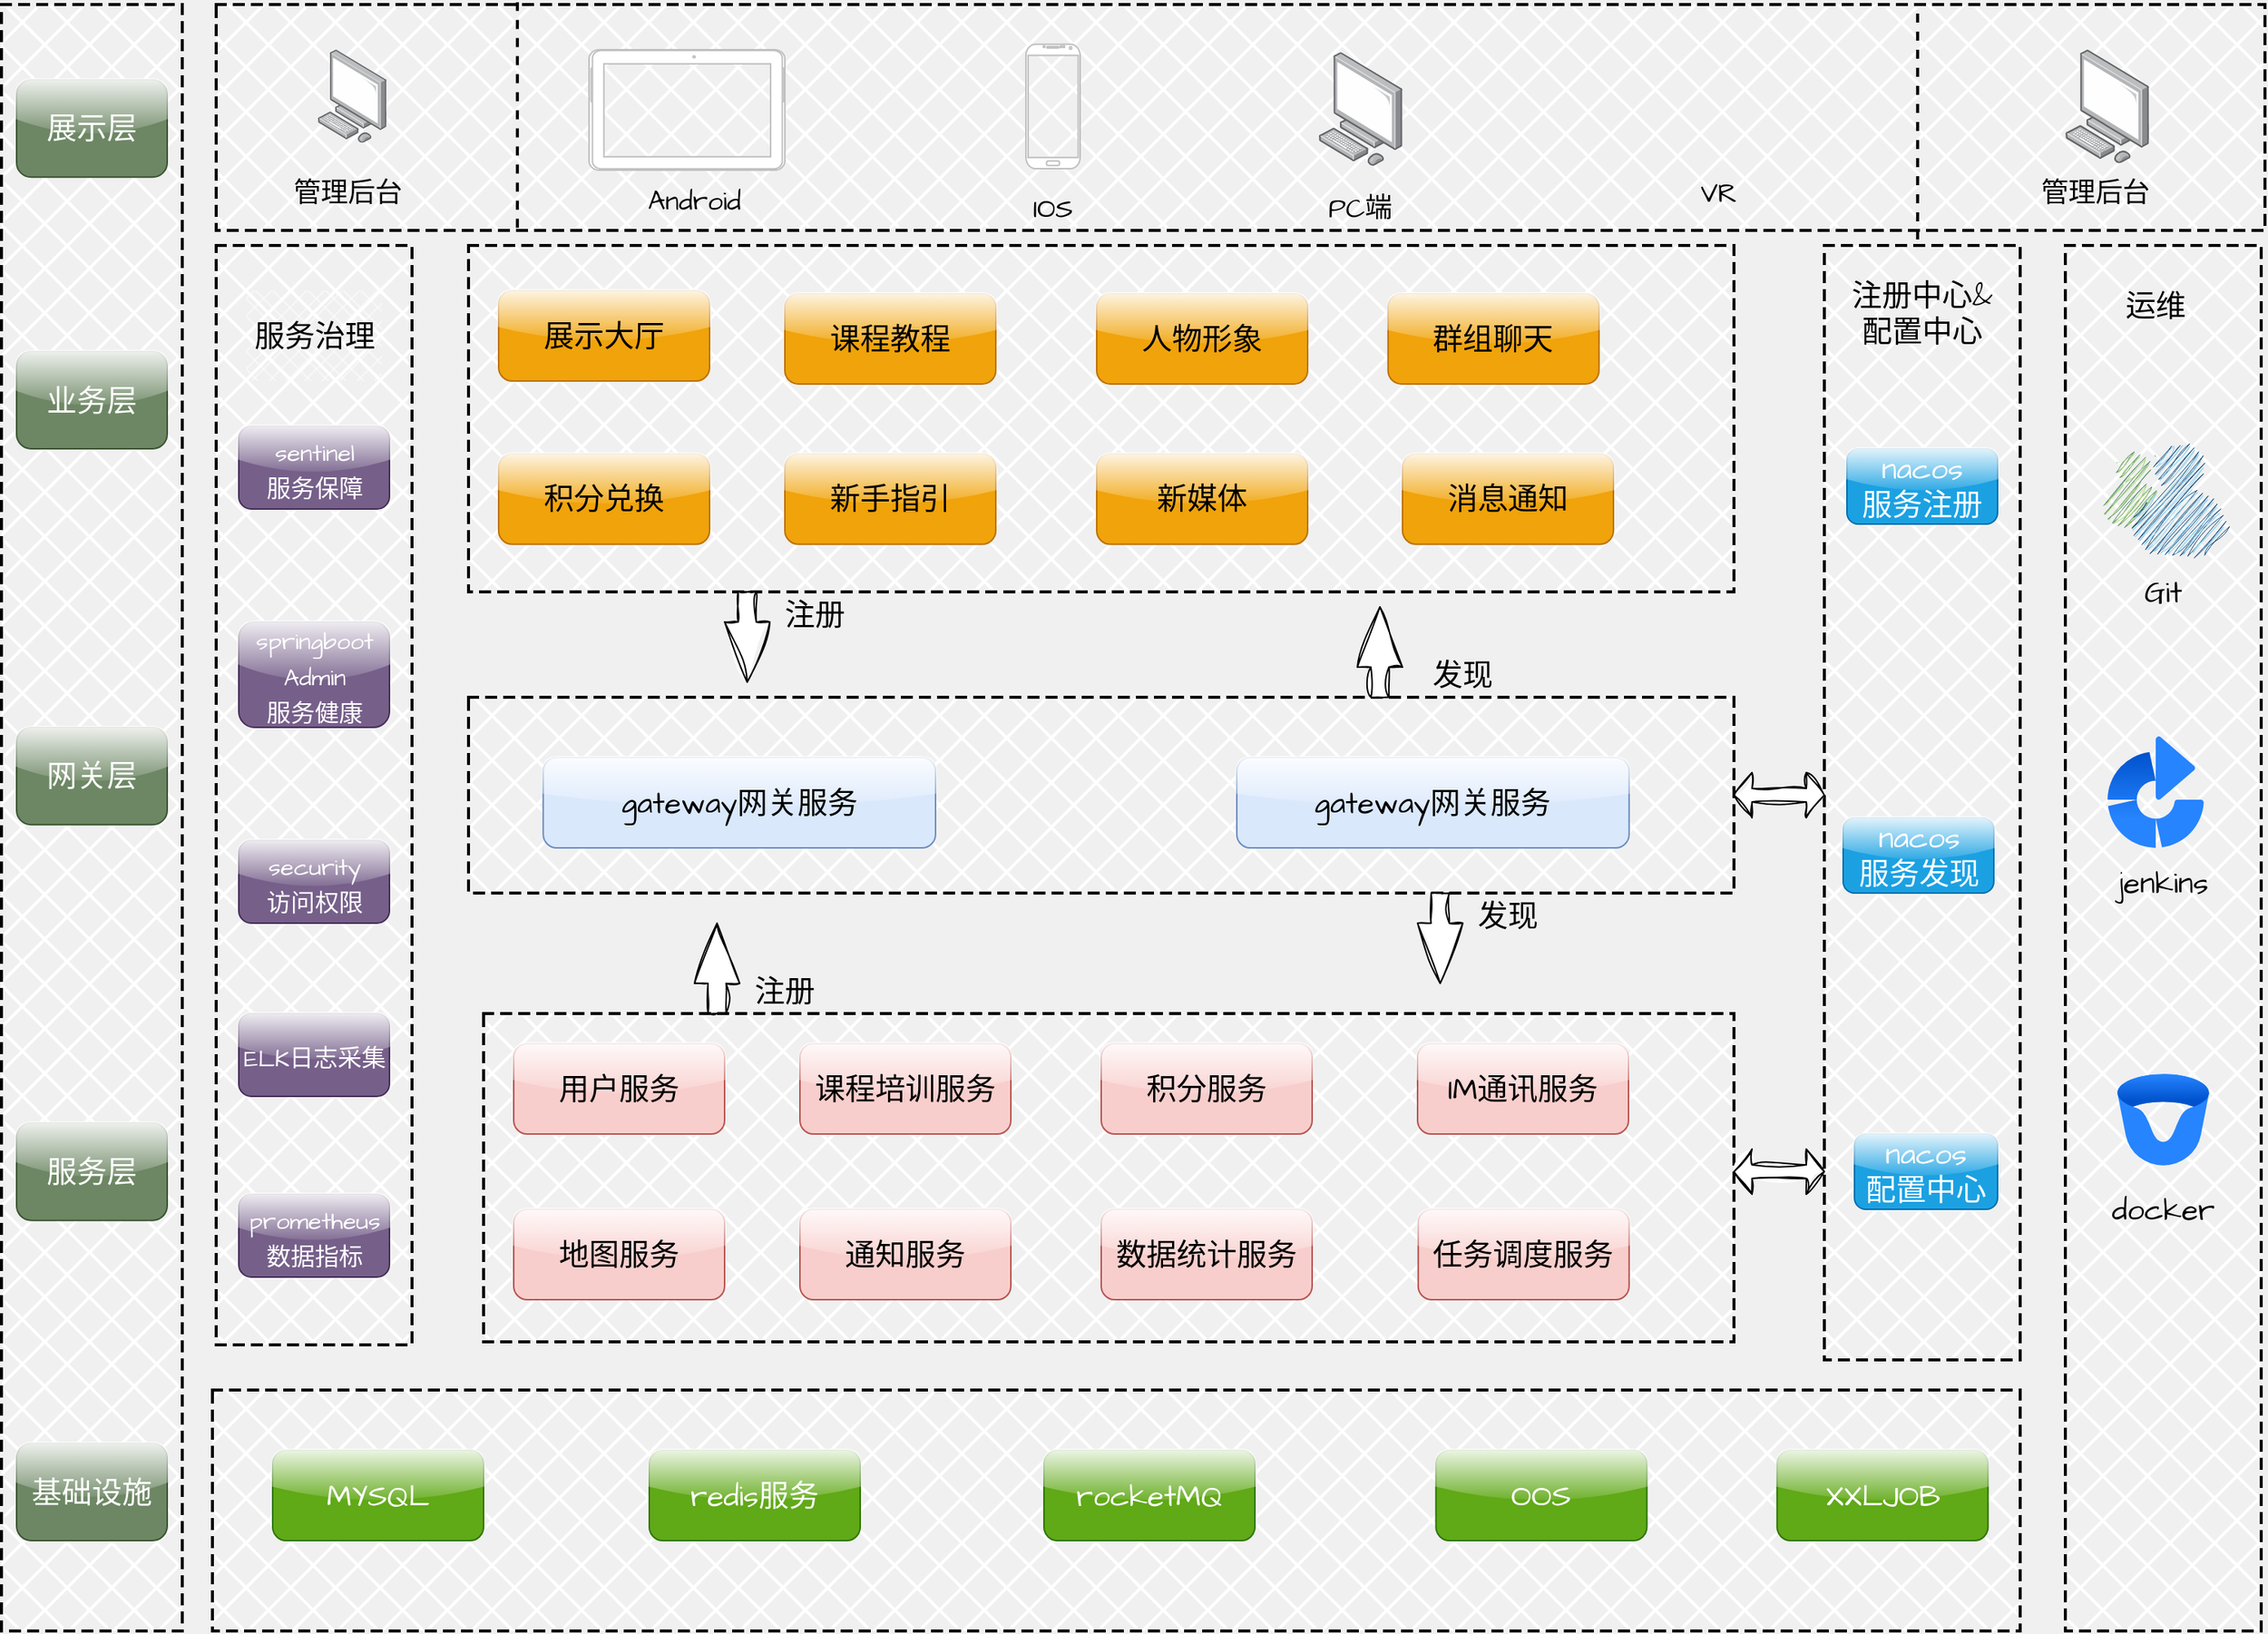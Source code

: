 <mxfile version="21.6.5" type="github">
  <diagram name="第 1 页" id="3Xgbba0ORXf_LveAMJya">
    <mxGraphModel dx="2154" dy="1196" grid="1" gridSize="12" guides="1" tooltips="1" connect="1" arrows="0" fold="1" page="1" pageScale="1" pageWidth="827" pageHeight="1169" background="#F0F0F0" math="0" shadow="0">
      <root>
        <mxCell id="0" />
        <mxCell id="1" parent="0" />
        <mxCell id="aTKhmGbnFtDpC1Z9xzVG-124" value="" style="shape=table;startSize=0;container=1;collapsible=0;childLayout=tableLayout;hachureGap=4;fontFamily=Architects Daughter;fontSource=https%3A%2F%2Ffonts.googleapis.com%2Fcss%3Ffamily%3DArchitects%2BDaughter;fontSize=20;dashed=1;strokeWidth=2;fillColor=#FFFFFF;fillStyle=cross-hatch;" parent="1" vertex="1">
          <mxGeometry x="100" y="120" width="120" height="1080" as="geometry" />
        </mxCell>
        <mxCell id="aTKhmGbnFtDpC1Z9xzVG-125" value="" style="shape=tableRow;horizontal=0;startSize=0;swimlaneHead=0;swimlaneBody=0;strokeColor=inherit;top=0;left=0;bottom=0;right=0;collapsible=0;dropTarget=0;fillColor=none;points=[[0,0.5],[1,0.5]];portConstraint=eastwest;sketch=1;hachureGap=4;jiggle=2;curveFitting=1;fontFamily=Architects Daughter;fontSource=https%3A%2F%2Ffonts.googleapis.com%2Fcss%3Ffamily%3DArchitects%2BDaughter;fontSize=20;dashed=1;strokeWidth=2;" parent="aTKhmGbnFtDpC1Z9xzVG-124" vertex="1">
          <mxGeometry width="120" height="1080" as="geometry" />
        </mxCell>
        <mxCell id="aTKhmGbnFtDpC1Z9xzVG-126" value="" style="shape=partialRectangle;html=1;whiteSpace=wrap;connectable=0;strokeColor=inherit;overflow=hidden;fillColor=none;top=0;left=0;bottom=0;right=0;pointerEvents=1;sketch=1;hachureGap=4;jiggle=2;curveFitting=1;fontFamily=Architects Daughter;fontSource=https%3A%2F%2Ffonts.googleapis.com%2Fcss%3Ffamily%3DArchitects%2BDaughter;fontSize=20;strokeWidth=2;" parent="aTKhmGbnFtDpC1Z9xzVG-125" vertex="1">
          <mxGeometry width="120" height="1080" as="geometry">
            <mxRectangle width="120" height="1080" as="alternateBounds" />
          </mxGeometry>
        </mxCell>
        <mxCell id="aTKhmGbnFtDpC1Z9xzVG-127" value="" style="shape=table;startSize=0;container=1;collapsible=0;childLayout=tableLayout;hachureGap=4;fontFamily=Architects Daughter;fontSource=https%3A%2F%2Ffonts.googleapis.com%2Fcss%3Ffamily%3DArchitects%2BDaughter;fontSize=20;dashed=1;strokeWidth=2;fontStyle=0;fillColor=#FFFFFF;fillStyle=cross-hatch;" parent="1" vertex="1">
          <mxGeometry x="242.5" y="120" width="1360" height="150" as="geometry" />
        </mxCell>
        <mxCell id="aTKhmGbnFtDpC1Z9xzVG-128" value="" style="shape=tableRow;horizontal=0;startSize=0;swimlaneHead=0;swimlaneBody=0;strokeColor=inherit;top=0;left=0;bottom=0;right=0;collapsible=0;dropTarget=0;fillColor=none;points=[[0,0.5],[1,0.5]];portConstraint=eastwest;sketch=1;hachureGap=4;jiggle=2;curveFitting=1;fontFamily=Architects Daughter;fontSource=https%3A%2F%2Ffonts.googleapis.com%2Fcss%3Ffamily%3DArchitects%2BDaughter;fontSize=20;dashed=1;strokeWidth=2;" parent="aTKhmGbnFtDpC1Z9xzVG-127" vertex="1">
          <mxGeometry width="1360" height="150" as="geometry" />
        </mxCell>
        <mxCell id="aTKhmGbnFtDpC1Z9xzVG-129" value="" style="shape=partialRectangle;html=1;whiteSpace=wrap;connectable=0;strokeColor=inherit;overflow=hidden;fillColor=none;top=0;left=0;bottom=0;right=0;pointerEvents=1;sketch=1;hachureGap=4;jiggle=2;curveFitting=1;fontFamily=Helvetica;fontSize=20;strokeWidth=2;" parent="aTKhmGbnFtDpC1Z9xzVG-128" vertex="1">
          <mxGeometry width="1360" height="150" as="geometry">
            <mxRectangle width="1360" height="150" as="alternateBounds" />
          </mxGeometry>
        </mxCell>
        <mxCell id="aTKhmGbnFtDpC1Z9xzVG-135" value="" style="endArrow=none;html=1;rounded=0;hachureGap=4;fontFamily=Architects Daughter;fontSource=https%3A%2F%2Ffonts.googleapis.com%2Fcss%3Ffamily%3DArchitects%2BDaughter;fontSize=16;dashed=1;strokeWidth=2;entryX=0.147;entryY=-0.01;entryDx=0;entryDy=0;entryPerimeter=0;exitX=0.147;exitY=0.988;exitDx=0;exitDy=0;exitPerimeter=0;" parent="aTKhmGbnFtDpC1Z9xzVG-127" edge="1" target="aTKhmGbnFtDpC1Z9xzVG-128" source="aTKhmGbnFtDpC1Z9xzVG-128">
          <mxGeometry width="50" height="50" relative="1" as="geometry">
            <mxPoint x="307" y="150" as="sourcePoint" />
            <mxPoint x="307" as="targetPoint" />
          </mxGeometry>
        </mxCell>
        <mxCell id="aTKhmGbnFtDpC1Z9xzVG-130" value="" style="image;points=[];aspect=fixed;html=1;align=center;shadow=0;dashed=0;image=img/lib/allied_telesis/computer_and_terminals/Personal_Computer.svg;sketch=1;hachureGap=4;jiggle=2;curveFitting=1;fontFamily=Architects Daughter;fontSource=https%3A%2F%2Ffonts.googleapis.com%2Fcss%3Ffamily%3DArchitects%2BDaughter;fontSize=20;" parent="1" vertex="1">
          <mxGeometry x="310" y="150.0" width="45.6" height="61.8" as="geometry" />
        </mxCell>
        <mxCell id="aTKhmGbnFtDpC1Z9xzVG-133" value="管理后台" style="text;html=1;strokeColor=none;fillColor=none;align=center;verticalAlign=middle;whiteSpace=wrap;rounded=0;fontSize=18;fontFamily=Architects Daughter;" parent="1" vertex="1">
          <mxGeometry x="280" y="230" width="100" height="30" as="geometry" />
        </mxCell>
        <mxCell id="aTKhmGbnFtDpC1Z9xzVG-138" value="" style="verticalLabelPosition=bottom;verticalAlign=top;html=1;shadow=0;dashed=0;strokeWidth=1;shape=mxgraph.android.tab2;strokeColor=#c0c0c0;direction=north;hachureGap=4;fontFamily=Architects Daughter;fontSource=https%3A%2F%2Ffonts.googleapis.com%2Fcss%3Ffamily%3DArchitects%2BDaughter;fontSize=20;gradientColor=none;" parent="1" vertex="1">
          <mxGeometry x="490" y="150" width="130" height="80" as="geometry" />
        </mxCell>
        <mxCell id="aTKhmGbnFtDpC1Z9xzVG-139" value="" style="verticalLabelPosition=bottom;verticalAlign=top;html=1;shadow=0;dashed=0;strokeWidth=1;shape=mxgraph.android.phone2;strokeColor=#c0c0c0;hachureGap=4;fontFamily=Architects Daughter;fontSource=https%3A%2F%2Ffonts.googleapis.com%2Fcss%3Ffamily%3DArchitects%2BDaughter;fontSize=20;" parent="1" vertex="1">
          <mxGeometry x="780" y="146.35" width="36" height="82.65" as="geometry" />
        </mxCell>
        <mxCell id="aTKhmGbnFtDpC1Z9xzVG-140" value="" style="image;points=[];aspect=fixed;html=1;align=center;shadow=0;dashed=0;image=img/lib/allied_telesis/computer_and_terminals/Personal_Computer.svg;sketch=1;hachureGap=4;jiggle=2;curveFitting=1;fontFamily=Architects Daughter;fontSource=https%3A%2F%2Ffonts.googleapis.com%2Fcss%3Ffamily%3DArchitects%2BDaughter;fontSize=20;" parent="1" vertex="1">
          <mxGeometry x="974.4" y="151.68" width="55.6" height="75.35" as="geometry" />
        </mxCell>
        <mxCell id="aTKhmGbnFtDpC1Z9xzVG-141" value="Android" style="text;html=1;strokeColor=none;fillColor=none;align=center;verticalAlign=middle;whiteSpace=wrap;rounded=0;fontSize=18;fontFamily=Architects Daughter;" parent="1" vertex="1">
          <mxGeometry x="510" y="234.65" width="100" height="30" as="geometry" />
        </mxCell>
        <mxCell id="aTKhmGbnFtDpC1Z9xzVG-142" value="IOS" style="text;html=1;strokeColor=none;fillColor=none;align=center;verticalAlign=middle;whiteSpace=wrap;rounded=0;fontSize=18;fontFamily=Architects Daughter;" parent="1" vertex="1">
          <mxGeometry x="748" y="240" width="100" height="30" as="geometry" />
        </mxCell>
        <mxCell id="aTKhmGbnFtDpC1Z9xzVG-143" value="管理后台" style="text;html=1;strokeColor=none;fillColor=none;align=center;verticalAlign=middle;whiteSpace=wrap;rounded=0;fontSize=18;fontFamily=Architects Daughter;" parent="1" vertex="1">
          <mxGeometry x="1440" y="230" width="100" height="30" as="geometry" />
        </mxCell>
        <mxCell id="aTKhmGbnFtDpC1Z9xzVG-144" value="" style="endArrow=none;html=1;rounded=0;hachureGap=4;fontFamily=Architects Daughter;fontSource=https%3A%2F%2Ffonts.googleapis.com%2Fcss%3Ffamily%3DArchitects%2BDaughter;fontSize=16;exitX=0.33;exitY=1.041;exitDx=0;exitDy=0;exitPerimeter=0;dashed=1;strokeWidth=2;" parent="1" edge="1">
          <mxGeometry width="50" height="50" relative="1" as="geometry">
            <mxPoint x="1371.91" y="276" as="sourcePoint" />
            <mxPoint x="1371.91" y="120" as="targetPoint" />
          </mxGeometry>
        </mxCell>
        <mxCell id="aTKhmGbnFtDpC1Z9xzVG-145" value="" style="image;points=[];aspect=fixed;html=1;align=center;shadow=0;dashed=0;image=img/lib/allied_telesis/computer_and_terminals/Personal_Computer.svg;sketch=1;hachureGap=4;jiggle=2;curveFitting=1;fontFamily=Architects Daughter;fontSource=https%3A%2F%2Ffonts.googleapis.com%2Fcss%3Ffamily%3DArchitects%2BDaughter;fontSize=20;" parent="1" vertex="1">
          <mxGeometry x="1470" y="150" width="55.6" height="75.35" as="geometry" />
        </mxCell>
        <mxCell id="aTKhmGbnFtDpC1Z9xzVG-146" value="PC端" style="text;html=1;strokeColor=none;fillColor=none;align=center;verticalAlign=middle;whiteSpace=wrap;rounded=0;fontSize=18;fontFamily=Architects Daughter;" parent="1" vertex="1">
          <mxGeometry x="952.2" y="240" width="100" height="30" as="geometry" />
        </mxCell>
        <mxCell id="aTKhmGbnFtDpC1Z9xzVG-147" value="" style="shape=table;startSize=0;container=1;collapsible=0;childLayout=tableLayout;hachureGap=4;fontFamily=Architects Daughter;fontSource=https%3A%2F%2Ffonts.googleapis.com%2Fcss%3Ffamily%3DArchitects%2BDaughter;fontSize=20;dashed=1;strokeWidth=2;rounded=1;fillColor=#FFFFFF;fillStyle=cross-hatch;" parent="1" vertex="1">
          <mxGeometry x="410" y="280" width="840" height="230" as="geometry" />
        </mxCell>
        <mxCell id="aTKhmGbnFtDpC1Z9xzVG-148" value="" style="shape=tableRow;horizontal=0;startSize=0;swimlaneHead=0;swimlaneBody=0;strokeColor=inherit;top=0;left=0;bottom=0;right=0;collapsible=0;dropTarget=0;fillColor=none;points=[[0,0.5],[1,0.5]];portConstraint=eastwest;sketch=1;hachureGap=4;jiggle=2;curveFitting=1;fontFamily=Architects Daughter;fontSource=https%3A%2F%2Ffonts.googleapis.com%2Fcss%3Ffamily%3DArchitects%2BDaughter;fontSize=20;dashed=1;strokeWidth=2;" parent="aTKhmGbnFtDpC1Z9xzVG-147" vertex="1">
          <mxGeometry width="840" height="230" as="geometry" />
        </mxCell>
        <mxCell id="aTKhmGbnFtDpC1Z9xzVG-149" value="" style="shape=partialRectangle;html=1;whiteSpace=wrap;connectable=0;strokeColor=inherit;overflow=hidden;fillColor=none;top=0;left=0;bottom=0;right=0;pointerEvents=1;sketch=1;hachureGap=4;jiggle=2;curveFitting=1;fontFamily=Architects Daughter;fontSource=https%3A%2F%2Ffonts.googleapis.com%2Fcss%3Ffamily%3DArchitects%2BDaughter;fontSize=20;strokeWidth=2;" parent="aTKhmGbnFtDpC1Z9xzVG-148" vertex="1">
          <mxGeometry width="840" height="230" as="geometry">
            <mxRectangle width="840" height="230" as="alternateBounds" />
          </mxGeometry>
        </mxCell>
        <mxCell id="aTKhmGbnFtDpC1Z9xzVG-150" value="" style="shape=table;startSize=0;container=1;collapsible=0;childLayout=tableLayout;hachureGap=4;fontFamily=Architects Daughter;fontSource=https%3A%2F%2Ffonts.googleapis.com%2Fcss%3Ffamily%3DArchitects%2BDaughter;fontSize=20;dashed=1;strokeWidth=2;fillColor=#FFFFFF;fillStyle=cross-hatch;" parent="1" vertex="1">
          <mxGeometry x="242.5" y="280" width="130" height="730" as="geometry" />
        </mxCell>
        <mxCell id="aTKhmGbnFtDpC1Z9xzVG-151" value="" style="shape=tableRow;horizontal=0;startSize=0;swimlaneHead=0;swimlaneBody=0;strokeColor=inherit;top=0;left=0;bottom=0;right=0;collapsible=0;dropTarget=0;fillColor=none;points=[[0,0.5],[1,0.5]];portConstraint=eastwest;sketch=1;hachureGap=4;jiggle=2;curveFitting=1;fontFamily=Architects Daughter;fontSource=https%3A%2F%2Ffonts.googleapis.com%2Fcss%3Ffamily%3DArchitects%2BDaughter;fontSize=20;dashed=1;strokeWidth=2;" parent="aTKhmGbnFtDpC1Z9xzVG-150" vertex="1">
          <mxGeometry width="130" height="730" as="geometry" />
        </mxCell>
        <mxCell id="aTKhmGbnFtDpC1Z9xzVG-152" value="" style="shape=partialRectangle;html=1;whiteSpace=wrap;connectable=0;strokeColor=inherit;overflow=hidden;fillColor=none;top=0;left=0;bottom=0;right=0;pointerEvents=1;sketch=1;hachureGap=4;jiggle=2;curveFitting=1;fontFamily=Architects Daughter;fontSource=https%3A%2F%2Ffonts.googleapis.com%2Fcss%3Ffamily%3DArchitects%2BDaughter;fontSize=20;strokeWidth=2;" parent="aTKhmGbnFtDpC1Z9xzVG-151" vertex="1">
          <mxGeometry width="130" height="730" as="geometry">
            <mxRectangle width="130" height="730" as="alternateBounds" />
          </mxGeometry>
        </mxCell>
        <mxCell id="aTKhmGbnFtDpC1Z9xzVG-153" value="" style="shape=table;startSize=0;container=1;collapsible=0;childLayout=tableLayout;hachureGap=4;fontFamily=Architects Daughter;fontSource=https%3A%2F%2Ffonts.googleapis.com%2Fcss%3Ffamily%3DArchitects%2BDaughter;fontSize=20;dashed=1;strokeWidth=2;fillColor=#FFFFFF;fillStyle=cross-hatch;" parent="1" vertex="1">
          <mxGeometry x="1310" y="280" width="130" height="740" as="geometry" />
        </mxCell>
        <mxCell id="aTKhmGbnFtDpC1Z9xzVG-154" value="" style="shape=tableRow;horizontal=0;startSize=0;swimlaneHead=0;swimlaneBody=0;strokeColor=inherit;top=0;left=0;bottom=0;right=0;collapsible=0;dropTarget=0;fillColor=none;points=[[0,0.5],[1,0.5]];portConstraint=eastwest;sketch=1;hachureGap=4;jiggle=2;curveFitting=1;fontFamily=Architects Daughter;fontSource=https%3A%2F%2Ffonts.googleapis.com%2Fcss%3Ffamily%3DArchitects%2BDaughter;fontSize=20;dashed=1;strokeWidth=2;" parent="aTKhmGbnFtDpC1Z9xzVG-153" vertex="1">
          <mxGeometry width="130" height="740" as="geometry" />
        </mxCell>
        <mxCell id="aTKhmGbnFtDpC1Z9xzVG-155" value="" style="shape=partialRectangle;html=1;whiteSpace=wrap;connectable=0;strokeColor=inherit;overflow=hidden;fillColor=none;top=0;left=0;bottom=0;right=0;pointerEvents=1;sketch=1;hachureGap=4;jiggle=2;curveFitting=1;fontFamily=Architects Daughter;fontSource=https%3A%2F%2Ffonts.googleapis.com%2Fcss%3Ffamily%3DArchitects%2BDaughter;fontSize=20;strokeWidth=2;" parent="aTKhmGbnFtDpC1Z9xzVG-154" vertex="1">
          <mxGeometry width="130" height="740" as="geometry">
            <mxRectangle width="130" height="740" as="alternateBounds" />
          </mxGeometry>
        </mxCell>
        <mxCell id="aTKhmGbnFtDpC1Z9xzVG-156" value="人物形象" style="rounded=1;whiteSpace=wrap;html=1;hachureGap=4;fontFamily=Architects Daughter;fontSource=https%3A%2F%2Ffonts.googleapis.com%2Fcss%3Ffamily%3DArchitects%2BDaughter;fontSize=20;shadow=0;glass=1;fillColor=#f0a30a;strokeColor=#BD7000;fontColor=#000000;" parent="1" vertex="1">
          <mxGeometry x="827" y="312" width="140" height="60" as="geometry" />
        </mxCell>
        <mxCell id="aTKhmGbnFtDpC1Z9xzVG-157" value="展示大厅" style="rounded=1;whiteSpace=wrap;html=1;hachureGap=4;fontFamily=Architects Daughter;fontSource=https%3A%2F%2Ffonts.googleapis.com%2Fcss%3Ffamily%3DArchitects%2BDaughter;fontSize=20;shadow=0;glass=1;fillColor=#f0a30a;strokeColor=#BD7000;fontColor=#000000;" parent="1" vertex="1">
          <mxGeometry x="430" y="310" width="140" height="60" as="geometry" />
        </mxCell>
        <mxCell id="aTKhmGbnFtDpC1Z9xzVG-158" value="积分兑换" style="rounded=1;whiteSpace=wrap;html=1;hachureGap=4;fontFamily=Architects Daughter;fontSource=https%3A%2F%2Ffonts.googleapis.com%2Fcss%3Ffamily%3DArchitects%2BDaughter;fontSize=20;shadow=0;glass=1;fillColor=#f0a30a;strokeColor=#BD7000;fontColor=#000000;" parent="1" vertex="1">
          <mxGeometry x="430" y="418.4" width="140" height="60" as="geometry" />
        </mxCell>
        <mxCell id="aTKhmGbnFtDpC1Z9xzVG-159" value="群组聊天" style="rounded=1;whiteSpace=wrap;html=1;hachureGap=4;fontFamily=Architects Daughter;fontSource=https%3A%2F%2Ffonts.googleapis.com%2Fcss%3Ffamily%3DArchitects%2BDaughter;fontSize=20;shadow=0;glass=1;fillColor=#f0a30a;strokeColor=#BD7000;fontColor=#000000;" parent="1" vertex="1">
          <mxGeometry x="1020.4" y="312" width="140" height="60" as="geometry" />
        </mxCell>
        <mxCell id="aTKhmGbnFtDpC1Z9xzVG-160" value="新媒体" style="rounded=1;whiteSpace=wrap;html=1;hachureGap=4;fontFamily=Architects Daughter;fontSource=https%3A%2F%2Ffonts.googleapis.com%2Fcss%3Ffamily%3DArchitects%2BDaughter;fontSize=20;shadow=0;glass=1;fillColor=#f0a30a;strokeColor=#BD7000;fontColor=#000000;" parent="1" vertex="1">
          <mxGeometry x="827" y="418.4" width="140" height="60" as="geometry" />
        </mxCell>
        <mxCell id="aTKhmGbnFtDpC1Z9xzVG-161" value="消息通知" style="rounded=1;whiteSpace=wrap;html=1;hachureGap=4;fontFamily=Architects Daughter;fontSource=https%3A%2F%2Ffonts.googleapis.com%2Fcss%3Ffamily%3DArchitects%2BDaughter;fontSize=20;shadow=0;glass=1;fillColor=#f0a30a;strokeColor=#BD7000;fontColor=#000000;" parent="1" vertex="1">
          <mxGeometry x="1030" y="418.4" width="140" height="60" as="geometry" />
        </mxCell>
        <mxCell id="aTKhmGbnFtDpC1Z9xzVG-162" value="课程教程" style="rounded=1;whiteSpace=wrap;html=1;hachureGap=4;fontFamily=Architects Daughter;fontSource=https%3A%2F%2Ffonts.googleapis.com%2Fcss%3Ffamily%3DArchitects%2BDaughter;fontSize=20;shadow=0;glass=1;fillColor=#f0a30a;strokeColor=#BD7000;fontColor=#000000;" parent="1" vertex="1">
          <mxGeometry x="620" y="312" width="140" height="60" as="geometry" />
        </mxCell>
        <mxCell id="aTKhmGbnFtDpC1Z9xzVG-163" value="新手指引" style="rounded=1;whiteSpace=wrap;html=1;hachureGap=4;fontFamily=Architects Daughter;fontSource=https%3A%2F%2Ffonts.googleapis.com%2Fcss%3Ffamily%3DArchitects%2BDaughter;fontSize=20;shadow=0;glass=1;fillColor=#f0a30a;strokeColor=#BD7000;fontColor=#000000;" parent="1" vertex="1">
          <mxGeometry x="620" y="418.4" width="140" height="60" as="geometry" />
        </mxCell>
        <mxCell id="aTKhmGbnFtDpC1Z9xzVG-164" value="" style="shape=table;startSize=0;container=1;collapsible=0;childLayout=tableLayout;hachureGap=4;fontFamily=Architects Daughter;fontSource=https%3A%2F%2Ffonts.googleapis.com%2Fcss%3Ffamily%3DArchitects%2BDaughter;fontSize=20;dashed=1;strokeWidth=2;rounded=1;fillColor=#FFFFFF;fillStyle=cross-hatch;" parent="1" vertex="1">
          <mxGeometry x="410" y="580" width="840" height="130" as="geometry" />
        </mxCell>
        <mxCell id="aTKhmGbnFtDpC1Z9xzVG-165" value="" style="shape=tableRow;horizontal=0;startSize=0;swimlaneHead=0;swimlaneBody=0;strokeColor=inherit;top=0;left=0;bottom=0;right=0;collapsible=0;dropTarget=0;fillColor=none;points=[[0,0.5],[1,0.5]];portConstraint=eastwest;sketch=1;hachureGap=4;jiggle=2;curveFitting=1;fontFamily=Architects Daughter;fontSource=https%3A%2F%2Ffonts.googleapis.com%2Fcss%3Ffamily%3DArchitects%2BDaughter;fontSize=20;dashed=1;strokeWidth=2;" parent="aTKhmGbnFtDpC1Z9xzVG-164" vertex="1">
          <mxGeometry width="840" height="130" as="geometry" />
        </mxCell>
        <mxCell id="aTKhmGbnFtDpC1Z9xzVG-166" value="" style="shape=partialRectangle;html=1;whiteSpace=wrap;connectable=0;strokeColor=inherit;overflow=hidden;fillColor=none;top=0;left=0;bottom=0;right=0;pointerEvents=1;sketch=1;hachureGap=4;jiggle=2;curveFitting=1;fontFamily=Architects Daughter;fontSource=https%3A%2F%2Ffonts.googleapis.com%2Fcss%3Ffamily%3DArchitects%2BDaughter;fontSize=20;strokeWidth=2;" parent="aTKhmGbnFtDpC1Z9xzVG-165" vertex="1">
          <mxGeometry width="840" height="130" as="geometry">
            <mxRectangle width="840" height="130" as="alternateBounds" />
          </mxGeometry>
        </mxCell>
        <mxCell id="aTKhmGbnFtDpC1Z9xzVG-168" value="gateway网关服务" style="rounded=1;whiteSpace=wrap;html=1;hachureGap=4;fontFamily=Architects Daughter;fontSource=https%3A%2F%2Ffonts.googleapis.com%2Fcss%3Ffamily%3DArchitects%2BDaughter;fontSize=20;shadow=0;glass=1;fillColor=#dae8fc;strokeColor=#6c8ebf;" parent="1" vertex="1">
          <mxGeometry x="459.6" y="620" width="260.4" height="60" as="geometry" />
        </mxCell>
        <mxCell id="aTKhmGbnFtDpC1Z9xzVG-169" value="gateway网关服务" style="rounded=1;whiteSpace=wrap;html=1;hachureGap=4;fontFamily=Architects Daughter;fontSource=https%3A%2F%2Ffonts.googleapis.com%2Fcss%3Ffamily%3DArchitects%2BDaughter;fontSize=20;shadow=0;glass=1;fillColor=#dae8fc;strokeColor=#6c8ebf;" parent="1" vertex="1">
          <mxGeometry x="920.0" y="620" width="260.4" height="60" as="geometry" />
        </mxCell>
        <mxCell id="aTKhmGbnFtDpC1Z9xzVG-171" value="" style="html=1;shadow=0;dashed=0;align=center;verticalAlign=middle;shape=mxgraph.arrows2.arrow;dy=0.6;dx=40;direction=south;notch=0;sketch=1;hachureGap=4;jiggle=2;curveFitting=1;fontFamily=Architects Daughter;fontSource=https%3A%2F%2Ffonts.googleapis.com%2Fcss%3Ffamily%3DArchitects%2BDaughter;fontSize=20;" parent="1" vertex="1">
          <mxGeometry x="580" y="510" width="30" height="60" as="geometry" />
        </mxCell>
        <mxCell id="aTKhmGbnFtDpC1Z9xzVG-172" value="" style="html=1;shadow=0;dashed=0;align=center;verticalAlign=middle;shape=mxgraph.arrows2.arrow;dy=0.6;dx=40;direction=north;notch=0;sketch=1;hachureGap=4;jiggle=2;curveFitting=1;fontFamily=Architects Daughter;fontSource=https%3A%2F%2Ffonts.googleapis.com%2Fcss%3Ffamily%3DArchitects%2BDaughter;fontSize=20;" parent="1" vertex="1">
          <mxGeometry x="560" y="730" width="30" height="60" as="geometry" />
        </mxCell>
        <mxCell id="aTKhmGbnFtDpC1Z9xzVG-173" value="注册" style="text;html=1;strokeColor=none;fillColor=none;align=center;verticalAlign=middle;whiteSpace=wrap;rounded=0;fontSize=20;fontFamily=Architects Daughter;" parent="1" vertex="1">
          <mxGeometry x="610" y="510" width="60" height="30" as="geometry" />
        </mxCell>
        <mxCell id="aTKhmGbnFtDpC1Z9xzVG-174" value="发现" style="text;html=1;strokeColor=none;fillColor=none;align=center;verticalAlign=middle;whiteSpace=wrap;rounded=0;fontSize=20;fontFamily=Architects Daughter;" parent="1" vertex="1">
          <mxGeometry x="1040" y="550" width="60" height="30" as="geometry" />
        </mxCell>
        <mxCell id="aTKhmGbnFtDpC1Z9xzVG-175" value="" style="shape=table;startSize=0;container=1;collapsible=0;childLayout=tableLayout;hachureGap=4;fontFamily=Architects Daughter;fontSource=https%3A%2F%2Ffonts.googleapis.com%2Fcss%3Ffamily%3DArchitects%2BDaughter;fontSize=20;dashed=1;strokeWidth=2;rounded=1;fillColor=#FFFFFF;fillStyle=cross-hatch;" parent="1" vertex="1">
          <mxGeometry x="420" y="790" width="830" height="218" as="geometry" />
        </mxCell>
        <mxCell id="aTKhmGbnFtDpC1Z9xzVG-176" value="" style="shape=tableRow;horizontal=0;startSize=0;swimlaneHead=0;swimlaneBody=0;strokeColor=inherit;top=0;left=0;bottom=0;right=0;collapsible=0;dropTarget=0;fillColor=none;points=[[0,0.5],[1,0.5]];portConstraint=eastwest;sketch=1;hachureGap=4;jiggle=2;curveFitting=1;fontFamily=Architects Daughter;fontSource=https%3A%2F%2Ffonts.googleapis.com%2Fcss%3Ffamily%3DArchitects%2BDaughter;fontSize=20;dashed=1;strokeWidth=2;" parent="aTKhmGbnFtDpC1Z9xzVG-175" vertex="1">
          <mxGeometry width="830" height="218" as="geometry" />
        </mxCell>
        <mxCell id="aTKhmGbnFtDpC1Z9xzVG-177" value="" style="shape=partialRectangle;html=1;whiteSpace=wrap;connectable=0;strokeColor=inherit;overflow=hidden;fillColor=none;top=0;left=0;bottom=0;right=0;pointerEvents=1;sketch=1;hachureGap=4;jiggle=2;curveFitting=1;fontFamily=Architects Daughter;fontSource=https%3A%2F%2Ffonts.googleapis.com%2Fcss%3Ffamily%3DArchitects%2BDaughter;fontSize=20;strokeWidth=2;" parent="aTKhmGbnFtDpC1Z9xzVG-176" vertex="1">
          <mxGeometry width="830" height="218" as="geometry">
            <mxRectangle width="830" height="218" as="alternateBounds" />
          </mxGeometry>
        </mxCell>
        <mxCell id="aTKhmGbnFtDpC1Z9xzVG-178" value="" style="html=1;shadow=0;dashed=0;align=center;verticalAlign=middle;shape=mxgraph.arrows2.arrow;dy=0.6;dx=40;direction=north;notch=0;sketch=1;hachureGap=4;jiggle=2;curveFitting=1;fontFamily=Architects Daughter;fontSource=https%3A%2F%2Ffonts.googleapis.com%2Fcss%3Ffamily%3DArchitects%2BDaughter;fontSize=20;" parent="1" vertex="1">
          <mxGeometry x="1000" y="520" width="30" height="60" as="geometry" />
        </mxCell>
        <mxCell id="aTKhmGbnFtDpC1Z9xzVG-179" value="" style="html=1;shadow=0;dashed=0;align=center;verticalAlign=middle;shape=mxgraph.arrows2.arrow;dy=0.6;dx=40;direction=south;notch=0;sketch=1;hachureGap=4;jiggle=2;curveFitting=1;fontFamily=Architects Daughter;fontSource=https%3A%2F%2Ffonts.googleapis.com%2Fcss%3Ffamily%3DArchitects%2BDaughter;fontSize=20;" parent="1" vertex="1">
          <mxGeometry x="1040" y="710" width="30" height="60" as="geometry" />
        </mxCell>
        <mxCell id="aTKhmGbnFtDpC1Z9xzVG-180" value="注册" style="text;html=1;strokeColor=none;fillColor=none;align=center;verticalAlign=middle;whiteSpace=wrap;rounded=0;fontSize=20;fontFamily=Architects Daughter;" parent="1" vertex="1">
          <mxGeometry x="590" y="760" width="60" height="30" as="geometry" />
        </mxCell>
        <mxCell id="aTKhmGbnFtDpC1Z9xzVG-181" value="发现" style="text;html=1;strokeColor=none;fillColor=none;align=center;verticalAlign=middle;whiteSpace=wrap;rounded=0;fontSize=20;fontFamily=Architects Daughter;" parent="1" vertex="1">
          <mxGeometry x="1070" y="710" width="60" height="30" as="geometry" />
        </mxCell>
        <mxCell id="aTKhmGbnFtDpC1Z9xzVG-182" value="用户服务" style="rounded=1;whiteSpace=wrap;html=1;hachureGap=4;fontFamily=Architects Daughter;fontSource=https%3A%2F%2Ffonts.googleapis.com%2Fcss%3Ffamily%3DArchitects%2BDaughter;fontSize=20;shadow=0;glass=1;fillColor=#f8cecc;strokeColor=#b85450;" parent="1" vertex="1">
          <mxGeometry x="440" y="810" width="140" height="60" as="geometry" />
        </mxCell>
        <mxCell id="aTKhmGbnFtDpC1Z9xzVG-183" value="积分服务" style="rounded=1;whiteSpace=wrap;html=1;hachureGap=4;fontFamily=Architects Daughter;fontSource=https%3A%2F%2Ffonts.googleapis.com%2Fcss%3Ffamily%3DArchitects%2BDaughter;fontSize=20;shadow=0;glass=1;fillColor=#f8cecc;strokeColor=#b85450;" parent="1" vertex="1">
          <mxGeometry x="830" y="810" width="140" height="60" as="geometry" />
        </mxCell>
        <mxCell id="aTKhmGbnFtDpC1Z9xzVG-184" value="通知服务" style="rounded=1;whiteSpace=wrap;html=1;hachureGap=4;fontFamily=Architects Daughter;fontSource=https%3A%2F%2Ffonts.googleapis.com%2Fcss%3Ffamily%3DArchitects%2BDaughter;fontSize=20;shadow=0;glass=1;fillColor=#f8cecc;strokeColor=#b85450;" parent="1" vertex="1">
          <mxGeometry x="630" y="920" width="140" height="60" as="geometry" />
        </mxCell>
        <mxCell id="aTKhmGbnFtDpC1Z9xzVG-185" value="IM通讯服务" style="rounded=1;whiteSpace=wrap;html=1;hachureGap=4;fontFamily=Architects Daughter;fontSource=https%3A%2F%2Ffonts.googleapis.com%2Fcss%3Ffamily%3DArchitects%2BDaughter;fontSize=20;shadow=0;glass=1;fillColor=#f8cecc;strokeColor=#b85450;" parent="1" vertex="1">
          <mxGeometry x="1040" y="810" width="140" height="60" as="geometry" />
        </mxCell>
        <mxCell id="aTKhmGbnFtDpC1Z9xzVG-186" value="地图服务" style="rounded=1;whiteSpace=wrap;html=1;hachureGap=4;fontFamily=Architects Daughter;fontSource=https%3A%2F%2Ffonts.googleapis.com%2Fcss%3Ffamily%3DArchitects%2BDaughter;fontSize=20;shadow=0;glass=1;fillColor=#f8cecc;strokeColor=#b85450;" parent="1" vertex="1">
          <mxGeometry x="440" y="920" width="140" height="60" as="geometry" />
        </mxCell>
        <mxCell id="aTKhmGbnFtDpC1Z9xzVG-187" value="课程培训服务" style="rounded=1;whiteSpace=wrap;html=1;hachureGap=4;fontFamily=Architects Daughter;fontSource=https%3A%2F%2Ffonts.googleapis.com%2Fcss%3Ffamily%3DArchitects%2BDaughter;fontSize=20;shadow=0;glass=1;fillColor=#f8cecc;strokeColor=#b85450;" parent="1" vertex="1">
          <mxGeometry x="630" y="810" width="140" height="60" as="geometry" />
        </mxCell>
        <mxCell id="aTKhmGbnFtDpC1Z9xzVG-188" value="数据统计服务" style="rounded=1;whiteSpace=wrap;html=1;hachureGap=4;fontFamily=Architects Daughter;fontSource=https%3A%2F%2Ffonts.googleapis.com%2Fcss%3Ffamily%3DArchitects%2BDaughter;fontSize=20;shadow=0;glass=1;fillColor=#f8cecc;strokeColor=#b85450;" parent="1" vertex="1">
          <mxGeometry x="830" y="920" width="140" height="60" as="geometry" />
        </mxCell>
        <mxCell id="aTKhmGbnFtDpC1Z9xzVG-189" value="任务调度服务" style="rounded=1;whiteSpace=wrap;html=1;hachureGap=4;fontFamily=Architects Daughter;fontSource=https%3A%2F%2Ffonts.googleapis.com%2Fcss%3Ffamily%3DArchitects%2BDaughter;fontSize=20;shadow=0;glass=1;fillColor=#f8cecc;strokeColor=#b85450;" parent="1" vertex="1">
          <mxGeometry x="1040.4" y="920" width="140" height="60" as="geometry" />
        </mxCell>
        <mxCell id="aTKhmGbnFtDpC1Z9xzVG-190" value="" style="shape=table;startSize=0;container=1;collapsible=0;childLayout=tableLayout;hachureGap=4;fontFamily=Architects Daughter;fontSource=https%3A%2F%2Ffonts.googleapis.com%2Fcss%3Ffamily%3DArchitects%2BDaughter;fontSize=20;dashed=1;strokeWidth=2;fillColor=#FFFFFF;fillStyle=cross-hatch;" parent="1" vertex="1">
          <mxGeometry x="240" y="1040" width="1200" height="160" as="geometry" />
        </mxCell>
        <mxCell id="aTKhmGbnFtDpC1Z9xzVG-191" value="" style="shape=tableRow;horizontal=0;startSize=0;swimlaneHead=0;swimlaneBody=0;strokeColor=inherit;top=0;left=0;bottom=0;right=0;collapsible=0;dropTarget=0;fillColor=none;points=[[0,0.5],[1,0.5]];portConstraint=eastwest;sketch=1;hachureGap=4;jiggle=2;curveFitting=1;fontFamily=Architects Daughter;fontSource=https%3A%2F%2Ffonts.googleapis.com%2Fcss%3Ffamily%3DArchitects%2BDaughter;fontSize=20;dashed=1;strokeWidth=2;" parent="aTKhmGbnFtDpC1Z9xzVG-190" vertex="1">
          <mxGeometry width="1200" height="160" as="geometry" />
        </mxCell>
        <mxCell id="aTKhmGbnFtDpC1Z9xzVG-192" value="" style="shape=partialRectangle;html=1;whiteSpace=wrap;connectable=0;strokeColor=inherit;overflow=hidden;fillColor=none;top=0;left=0;bottom=0;right=0;pointerEvents=1;sketch=1;hachureGap=4;jiggle=2;curveFitting=1;fontFamily=Architects Daughter;fontSource=https%3A%2F%2Ffonts.googleapis.com%2Fcss%3Ffamily%3DArchitects%2BDaughter;fontSize=20;strokeWidth=2;" parent="aTKhmGbnFtDpC1Z9xzVG-191" vertex="1">
          <mxGeometry width="1200" height="160" as="geometry">
            <mxRectangle width="1200" height="160" as="alternateBounds" />
          </mxGeometry>
        </mxCell>
        <mxCell id="aTKhmGbnFtDpC1Z9xzVG-193" value="MYSQL" style="rounded=1;whiteSpace=wrap;html=1;hachureGap=4;fontFamily=Architects Daughter;fontSource=https%3A%2F%2Ffonts.googleapis.com%2Fcss%3Ffamily%3DArchitects%2BDaughter;fontSize=20;shadow=0;glass=1;fillColor=#60a917;strokeColor=#2D7600;fontColor=#ffffff;" parent="1" vertex="1">
          <mxGeometry x="280" y="1080" width="140" height="60" as="geometry" />
        </mxCell>
        <mxCell id="aTKhmGbnFtDpC1Z9xzVG-194" value="redis服务" style="rounded=1;whiteSpace=wrap;html=1;hachureGap=4;fontFamily=Architects Daughter;fontSource=https%3A%2F%2Ffonts.googleapis.com%2Fcss%3Ffamily%3DArchitects%2BDaughter;fontSize=20;shadow=0;glass=1;fillColor=#60a917;strokeColor=#2D7600;fontColor=#ffffff;" parent="1" vertex="1">
          <mxGeometry x="530" y="1080" width="140" height="60" as="geometry" />
        </mxCell>
        <mxCell id="aTKhmGbnFtDpC1Z9xzVG-195" value="rocketMQ" style="rounded=1;whiteSpace=wrap;html=1;hachureGap=4;fontFamily=Architects Daughter;fontSource=https%3A%2F%2Ffonts.googleapis.com%2Fcss%3Ffamily%3DArchitects%2BDaughter;fontSize=20;shadow=0;glass=1;fillColor=#60a917;strokeColor=#2D7600;fontColor=#ffffff;" parent="1" vertex="1">
          <mxGeometry x="792" y="1080" width="140" height="60" as="geometry" />
        </mxCell>
        <mxCell id="aTKhmGbnFtDpC1Z9xzVG-197" value="OOS" style="rounded=1;whiteSpace=wrap;html=1;hachureGap=4;fontFamily=Architects Daughter;fontSource=https%3A%2F%2Ffonts.googleapis.com%2Fcss%3Ffamily%3DArchitects%2BDaughter;fontSize=20;shadow=0;glass=1;fillColor=#60a917;strokeColor=#2D7600;fontColor=#ffffff;" parent="1" vertex="1">
          <mxGeometry x="1052.2" y="1080" width="140" height="60" as="geometry" />
        </mxCell>
        <mxCell id="aTKhmGbnFtDpC1Z9xzVG-198" value="注册中心&amp;amp;配置中心" style="text;html=1;strokeColor=none;fillColor=none;align=center;verticalAlign=middle;whiteSpace=wrap;rounded=0;fontSize=20;fontFamily=Architects Daughter;" parent="1" vertex="1">
          <mxGeometry x="1320" y="290" width="110" height="70" as="geometry" />
        </mxCell>
        <mxCell id="aTKhmGbnFtDpC1Z9xzVG-199" value="" style="shape=doubleArrow;whiteSpace=wrap;html=1;sketch=1;hachureGap=4;jiggle=2;curveFitting=1;fontFamily=Architects Daughter;fontSource=https%3A%2F%2Ffonts.googleapis.com%2Fcss%3Ffamily%3DArchitects%2BDaughter;fontSize=20;" parent="1" vertex="1">
          <mxGeometry x="1250" y="630" width="60" height="30" as="geometry" />
        </mxCell>
        <mxCell id="aTKhmGbnFtDpC1Z9xzVG-200" value="" style="shape=doubleArrow;whiteSpace=wrap;html=1;sketch=1;hachureGap=4;jiggle=2;curveFitting=1;fontFamily=Architects Daughter;fontSource=https%3A%2F%2Ffonts.googleapis.com%2Fcss%3Ffamily%3DArchitects%2BDaughter;fontSize=20;" parent="1" vertex="1">
          <mxGeometry x="1250" y="880" width="60" height="30" as="geometry" />
        </mxCell>
        <mxCell id="aTKhmGbnFtDpC1Z9xzVG-202" value="nacos&lt;br&gt;服务注册" style="rounded=1;whiteSpace=wrap;html=1;hachureGap=4;fontFamily=Architects Daughter;fontSource=https%3A%2F%2Ffonts.googleapis.com%2Fcss%3Ffamily%3DArchitects%2BDaughter;fontSize=20;shadow=0;glass=1;fillColor=#1ba1e2;strokeColor=#006EAF;fontColor=#ffffff;" parent="1" vertex="1">
          <mxGeometry x="1325" y="415" width="100" height="50" as="geometry" />
        </mxCell>
        <mxCell id="aTKhmGbnFtDpC1Z9xzVG-203" value="nacos&lt;br&gt;服务发现" style="rounded=1;whiteSpace=wrap;html=1;hachureGap=4;fontFamily=Architects Daughter;fontSource=https%3A%2F%2Ffonts.googleapis.com%2Fcss%3Ffamily%3DArchitects%2BDaughter;fontSize=20;shadow=0;glass=1;fillColor=#1ba1e2;strokeColor=#006EAF;fontColor=#ffffff;" parent="1" vertex="1">
          <mxGeometry x="1322.5" y="660" width="100" height="50" as="geometry" />
        </mxCell>
        <mxCell id="aTKhmGbnFtDpC1Z9xzVG-204" value="nacos&lt;br&gt;配置中心" style="rounded=1;whiteSpace=wrap;html=1;hachureGap=4;fontFamily=Architects Daughter;fontSource=https%3A%2F%2Ffonts.googleapis.com%2Fcss%3Ffamily%3DArchitects%2BDaughter;fontSize=20;shadow=0;glass=1;fillColor=#1ba1e2;strokeColor=#006EAF;fontColor=#ffffff;" parent="1" vertex="1">
          <mxGeometry x="1330" y="870" width="95" height="50" as="geometry" />
        </mxCell>
        <mxCell id="aTKhmGbnFtDpC1Z9xzVG-205" value="XXLJOB" style="rounded=1;whiteSpace=wrap;html=1;hachureGap=4;fontFamily=Architects Daughter;fontSource=https%3A%2F%2Ffonts.googleapis.com%2Fcss%3Ffamily%3DArchitects%2BDaughter;fontSize=20;shadow=0;glass=1;fillColor=#60a917;strokeColor=#2D7600;fontColor=#ffffff;" parent="1" vertex="1">
          <mxGeometry x="1278.65" y="1080" width="140" height="60" as="geometry" />
        </mxCell>
        <mxCell id="aTKhmGbnFtDpC1Z9xzVG-207" value="展示层" style="rounded=1;whiteSpace=wrap;html=1;hachureGap=4;fontFamily=Architects Daughter;fontSource=https%3A%2F%2Ffonts.googleapis.com%2Fcss%3Ffamily%3DArchitects%2BDaughter;fontSize=20;shadow=0;glass=1;fillColor=#6d8764;strokeColor=#3A5431;fontColor=#ffffff;" parent="1" vertex="1">
          <mxGeometry x="110" y="170" width="100" height="64.65" as="geometry" />
        </mxCell>
        <mxCell id="aTKhmGbnFtDpC1Z9xzVG-208" value="业务层" style="rounded=1;whiteSpace=wrap;html=1;hachureGap=4;fontFamily=Architects Daughter;fontSource=https%3A%2F%2Ffonts.googleapis.com%2Fcss%3Ffamily%3DArchitects%2BDaughter;fontSize=20;shadow=0;glass=1;fillColor=#6d8764;strokeColor=#3A5431;fontColor=#ffffff;" parent="1" vertex="1">
          <mxGeometry x="110" y="350.35" width="100" height="64.65" as="geometry" />
        </mxCell>
        <mxCell id="aTKhmGbnFtDpC1Z9xzVG-209" value="网关层" style="rounded=1;whiteSpace=wrap;html=1;hachureGap=4;fontFamily=Architects Daughter;fontSource=https%3A%2F%2Ffonts.googleapis.com%2Fcss%3Ffamily%3DArchitects%2BDaughter;fontSize=20;shadow=0;glass=1;fillColor=#6d8764;strokeColor=#3A5431;fontColor=#ffffff;" parent="1" vertex="1">
          <mxGeometry x="110" y="600" width="100" height="64.65" as="geometry" />
        </mxCell>
        <mxCell id="aTKhmGbnFtDpC1Z9xzVG-210" value="服务层" style="rounded=1;whiteSpace=wrap;html=1;hachureGap=4;fontFamily=Architects Daughter;fontSource=https%3A%2F%2Ffonts.googleapis.com%2Fcss%3Ffamily%3DArchitects%2BDaughter;fontSize=20;shadow=0;glass=1;fillColor=#6d8764;strokeColor=#3A5431;fontColor=#ffffff;" parent="1" vertex="1">
          <mxGeometry x="110" y="862.67" width="100" height="64.65" as="geometry" />
        </mxCell>
        <mxCell id="aTKhmGbnFtDpC1Z9xzVG-211" value="基础设施" style="rounded=1;whiteSpace=wrap;html=1;hachureGap=4;fontFamily=Architects Daughter;fontSource=https%3A%2F%2Ffonts.googleapis.com%2Fcss%3Ffamily%3DArchitects%2BDaughter;fontSize=20;shadow=0;glass=1;fillColor=#6d8764;strokeColor=#3A5431;fontColor=#ffffff;" parent="1" vertex="1">
          <mxGeometry x="110" y="1075.35" width="100" height="64.65" as="geometry" />
        </mxCell>
        <mxCell id="aTKhmGbnFtDpC1Z9xzVG-212" value="服务治理" style="text;html=1;strokeColor=none;fillColor=#FFFFFF;align=center;verticalAlign=middle;whiteSpace=wrap;rounded=0;fontSize=20;fontFamily=Architects Daughter;fillStyle=cross-hatch;" parent="1" vertex="1">
          <mxGeometry x="262.5" y="310" width="90" height="60" as="geometry" />
        </mxCell>
        <mxCell id="aTKhmGbnFtDpC1Z9xzVG-213" value="&lt;font style=&quot;font-size: 16px;&quot;&gt;sentinel&lt;br&gt;服务保障&lt;br&gt;&lt;/font&gt;" style="rounded=1;whiteSpace=wrap;html=1;hachureGap=4;fontFamily=Architects Daughter;fontSource=https%3A%2F%2Ffonts.googleapis.com%2Fcss%3Ffamily%3DArchitects%2BDaughter;fontSize=20;shadow=0;glass=1;fillColor=#76608a;strokeColor=#432D57;fontColor=#ffffff;" parent="1" vertex="1">
          <mxGeometry x="257.5" y="400" width="100" height="55" as="geometry" />
        </mxCell>
        <mxCell id="aTKhmGbnFtDpC1Z9xzVG-214" value="&lt;font style=&quot;font-size: 16px;&quot;&gt;springboot Admin&lt;br&gt;服务健康&lt;br&gt;&lt;/font&gt;" style="rounded=1;whiteSpace=wrap;html=1;hachureGap=4;fontFamily=Architects Daughter;fontSource=https%3A%2F%2Ffonts.googleapis.com%2Fcss%3Ffamily%3DArchitects%2BDaughter;fontSize=20;shadow=0;glass=1;fillColor=#76608a;strokeColor=#432D57;fontColor=#ffffff;" parent="1" vertex="1">
          <mxGeometry x="257.5" y="530" width="100" height="70" as="geometry" />
        </mxCell>
        <mxCell id="aTKhmGbnFtDpC1Z9xzVG-215" value="&lt;font style=&quot;font-size: 16px;&quot;&gt;security&lt;br&gt;访问权限&lt;br&gt;&lt;/font&gt;" style="rounded=1;whiteSpace=wrap;html=1;hachureGap=4;fontFamily=Architects Daughter;fontSource=https%3A%2F%2Ffonts.googleapis.com%2Fcss%3Ffamily%3DArchitects%2BDaughter;fontSize=20;shadow=0;glass=1;fillColor=#76608a;strokeColor=#432D57;fontColor=#ffffff;" parent="1" vertex="1">
          <mxGeometry x="257.5" y="675" width="100" height="55" as="geometry" />
        </mxCell>
        <mxCell id="aTKhmGbnFtDpC1Z9xzVG-216" value="&lt;font style=&quot;font-size: 16px;&quot;&gt;ELK日志采集&lt;br&gt;&lt;/font&gt;" style="rounded=1;whiteSpace=wrap;html=1;hachureGap=4;fontFamily=Architects Daughter;fontSource=https%3A%2F%2Ffonts.googleapis.com%2Fcss%3Ffamily%3DArchitects%2BDaughter;fontSize=20;shadow=0;glass=1;fillColor=#76608a;strokeColor=#432D57;fontColor=#ffffff;" parent="1" vertex="1">
          <mxGeometry x="257.5" y="790" width="100" height="55" as="geometry" />
        </mxCell>
        <mxCell id="aTKhmGbnFtDpC1Z9xzVG-217" value="&lt;font style=&quot;font-size: 16px;&quot;&gt;prometheus&lt;br&gt;数据指标&lt;br&gt;&lt;/font&gt;" style="rounded=1;whiteSpace=wrap;html=1;hachureGap=4;fontFamily=Architects Daughter;fontSource=https%3A%2F%2Ffonts.googleapis.com%2Fcss%3Ffamily%3DArchitects%2BDaughter;fontSize=20;shadow=0;glass=1;fillColor=#76608a;strokeColor=#432D57;fontColor=#ffffff;" parent="1" vertex="1">
          <mxGeometry x="257.5" y="910" width="100" height="55" as="geometry" />
        </mxCell>
        <mxCell id="aTKhmGbnFtDpC1Z9xzVG-218" value="" style="shape=table;startSize=0;container=1;collapsible=0;childLayout=tableLayout;hachureGap=4;fontFamily=Architects Daughter;fontSource=https%3A%2F%2Ffonts.googleapis.com%2Fcss%3Ffamily%3DArchitects%2BDaughter;fontSize=20;dashed=1;strokeWidth=2;fillColor=#FFFFFF;fillStyle=cross-hatch;" parent="1" vertex="1">
          <mxGeometry x="1470" y="280" width="130" height="920" as="geometry" />
        </mxCell>
        <mxCell id="aTKhmGbnFtDpC1Z9xzVG-219" value="" style="shape=tableRow;horizontal=0;startSize=0;swimlaneHead=0;swimlaneBody=0;strokeColor=inherit;top=0;left=0;bottom=0;right=0;collapsible=0;dropTarget=0;fillColor=none;points=[[0,0.5],[1,0.5]];portConstraint=eastwest;sketch=1;hachureGap=4;jiggle=2;curveFitting=1;fontFamily=Architects Daughter;fontSource=https%3A%2F%2Ffonts.googleapis.com%2Fcss%3Ffamily%3DArchitects%2BDaughter;fontSize=20;dashed=1;strokeWidth=2;swimlaneFillColor=none;" parent="aTKhmGbnFtDpC1Z9xzVG-218" vertex="1">
          <mxGeometry width="130" height="920" as="geometry" />
        </mxCell>
        <mxCell id="aTKhmGbnFtDpC1Z9xzVG-220" value="" style="shape=partialRectangle;html=1;whiteSpace=wrap;connectable=0;strokeColor=inherit;overflow=hidden;fillColor=none;top=0;left=0;bottom=0;right=0;pointerEvents=1;sketch=1;hachureGap=4;jiggle=2;curveFitting=1;fontFamily=Architects Daughter;fontSource=https%3A%2F%2Ffonts.googleapis.com%2Fcss%3Ffamily%3DArchitects%2BDaughter;fontSize=20;strokeWidth=2;" parent="aTKhmGbnFtDpC1Z9xzVG-219" vertex="1">
          <mxGeometry width="130" height="920" as="geometry">
            <mxRectangle width="130" height="920" as="alternateBounds" />
          </mxGeometry>
        </mxCell>
        <mxCell id="aTKhmGbnFtDpC1Z9xzVG-221" value="运维" style="text;html=1;strokeColor=none;fillColor=none;align=center;verticalAlign=middle;whiteSpace=wrap;rounded=0;fontSize=20;fontFamily=Architects Daughter;" parent="1" vertex="1">
          <mxGeometry x="1480" y="300" width="100" height="40" as="geometry" />
        </mxCell>
        <mxCell id="aTKhmGbnFtDpC1Z9xzVG-223" value="" style="dashed=0;outlineConnect=0;html=1;align=center;labelPosition=center;verticalLabelPosition=bottom;verticalAlign=top;shape=mxgraph.weblogos.messenger;sketch=1;hachureGap=4;jiggle=2;curveFitting=1;fontFamily=Architects Daughter;fontSource=https%3A%2F%2Ffonts.googleapis.com%2Fcss%3Ffamily%3DArchitects%2BDaughter;fontSize=20;" parent="1" vertex="1">
          <mxGeometry x="1494" y="410" width="82.6" height="76.8" as="geometry" />
        </mxCell>
        <mxCell id="aTKhmGbnFtDpC1Z9xzVG-224" value="" style="image;image=img/lib/atlassian/Bamboo_Logo.svg;html=1;sketch=1;hachureGap=4;jiggle=2;curveFitting=1;fontFamily=Architects Daughter;fontSource=https%3A%2F%2Ffonts.googleapis.com%2Fcss%3Ffamily%3DArchitects%2BDaughter;fontSize=20;" parent="1" vertex="1">
          <mxGeometry x="1498" y="606" width="64" height="74" as="geometry" />
        </mxCell>
        <mxCell id="aTKhmGbnFtDpC1Z9xzVG-225" value="" style="image;image=img/lib/atlassian/Crucible_Logo.svg;html=1;sketch=1;hachureGap=4;jiggle=2;curveFitting=1;fontFamily=Architects Daughter;fontSource=https%3A%2F%2Ffonts.googleapis.com%2Fcss%3Ffamily%3DArchitects%2BDaughter;fontSize=20;" parent="1" vertex="1">
          <mxGeometry x="1504.5" y="830" width="61" height="61" as="geometry" />
        </mxCell>
        <mxCell id="aTKhmGbnFtDpC1Z9xzVG-226" value="Git" style="text;html=1;strokeColor=none;fillColor=none;align=center;verticalAlign=middle;whiteSpace=wrap;rounded=0;fontSize=20;fontFamily=Architects Daughter;" parent="1" vertex="1">
          <mxGeometry x="1485.3" y="490" width="100" height="40" as="geometry" />
        </mxCell>
        <mxCell id="aTKhmGbnFtDpC1Z9xzVG-227" value="jenkins" style="text;html=1;strokeColor=none;fillColor=none;align=center;verticalAlign=middle;whiteSpace=wrap;rounded=0;fontSize=20;fontFamily=Architects Daughter;" parent="1" vertex="1">
          <mxGeometry x="1485" y="682.5" width="100" height="40" as="geometry" />
        </mxCell>
        <mxCell id="aTKhmGbnFtDpC1Z9xzVG-228" value="docker" style="text;html=1;strokeColor=none;fillColor=none;align=center;verticalAlign=middle;whiteSpace=wrap;rounded=0;fontSize=20;fontFamily=Architects Daughter;" parent="1" vertex="1">
          <mxGeometry x="1485.3" y="900" width="100" height="40" as="geometry" />
        </mxCell>
        <mxCell id="CjnXGssEQswcWz49yPcC-1" value="" style="shape=image;html=1;verticalAlign=top;verticalLabelPosition=bottom;labelBackgroundColor=#ffffff;imageAspect=0;aspect=fixed;image=https://cdn1.iconfinder.com/data/icons/bootstrap/16/badge-vr-128.png;sketch=1;hachureGap=4;jiggle=2;curveFitting=1;fontFamily=Architects Daughter;fontSource=https%3A%2F%2Ffonts.googleapis.com%2Fcss%3Ffamily%3DArchitects%2BDaughter;fontSize=20;" parent="1" vertex="1">
          <mxGeometry x="1202" y="151.68" width="76.65" height="76.65" as="geometry" />
        </mxCell>
        <mxCell id="CjnXGssEQswcWz49yPcC-2" value="VR" style="text;html=1;strokeColor=none;fillColor=none;align=center;verticalAlign=middle;whiteSpace=wrap;rounded=0;fontSize=18;fontFamily=Architects Daughter;rotation=0;" parent="1" vertex="1">
          <mxGeometry x="1190.33" y="216.66" width="100" height="56.68" as="geometry" />
        </mxCell>
      </root>
    </mxGraphModel>
  </diagram>
</mxfile>
